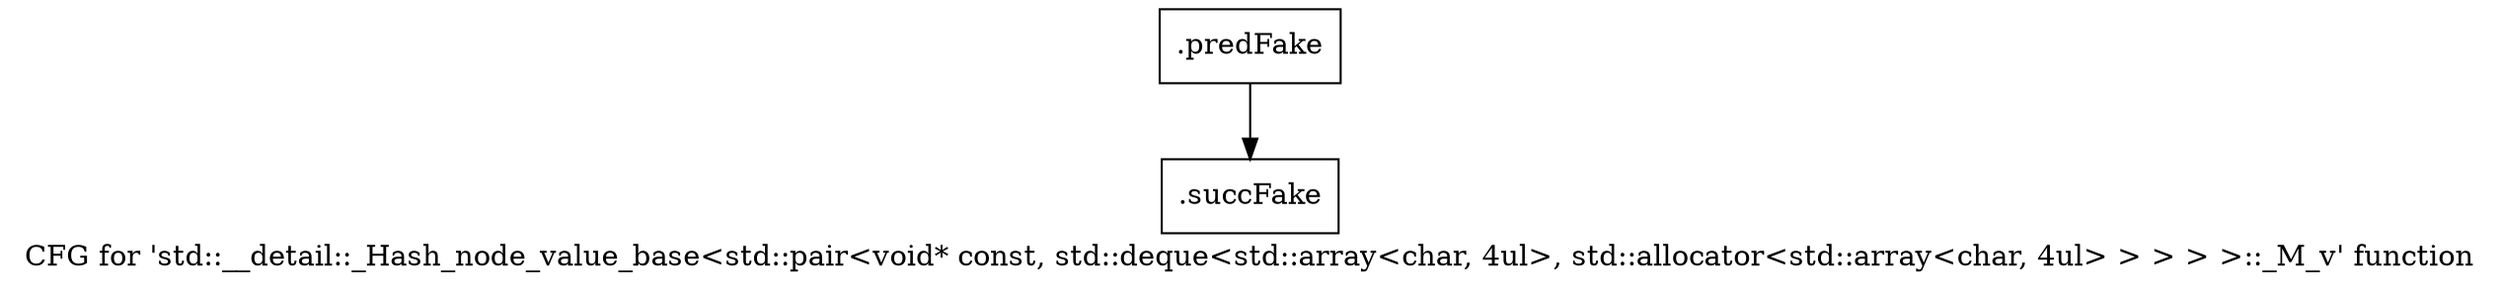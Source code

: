 digraph "CFG for 'std::__detail::_Hash_node_value_base\<std::pair\<void* const, std::deque\<std::array\<char, 4ul\>, std::allocator\<std::array\<char, 4ul\> \> \> \> \>::_M_v' function" {
	label="CFG for 'std::__detail::_Hash_node_value_base\<std::pair\<void* const, std::deque\<std::array\<char, 4ul\>, std::allocator\<std::array\<char, 4ul\> \> \> \> \>::_M_v' function";

	Node0x3bd3640 [shape=record,filename="",linenumber="",label="{.predFake}"];
	Node0x3bd3640 -> Node0x3c900b0[ callList="" memoryops="" filename="/usr/vitis/Vitis_HLS/2020.2/tps/lnx64/gcc-6.2.0/lib/gcc/x86_64-pc-linux-gnu/6.2.0/../../../../include/c++/6.2.0/bits/hashtable_policy.h" execusionnum="4"];
	Node0x3c900b0 [shape=record,filename="/usr/vitis/Vitis_HLS/2020.2/tps/lnx64/gcc-6.2.0/lib/gcc/x86_64-pc-linux-gnu/6.2.0/../../../../include/c++/6.2.0/bits/hashtable_policy.h",linenumber="262",label="{.succFake}"];
}

